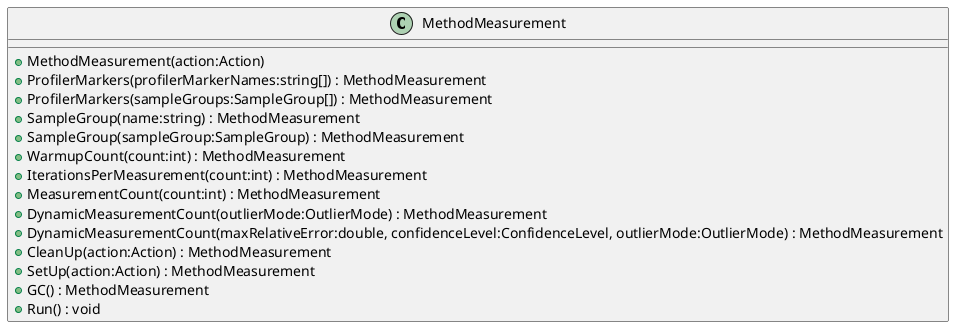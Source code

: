 @startuml
class MethodMeasurement {
    + MethodMeasurement(action:Action)
    + ProfilerMarkers(profilerMarkerNames:string[]) : MethodMeasurement
    + ProfilerMarkers(sampleGroups:SampleGroup[]) : MethodMeasurement
    + SampleGroup(name:string) : MethodMeasurement
    + SampleGroup(sampleGroup:SampleGroup) : MethodMeasurement
    + WarmupCount(count:int) : MethodMeasurement
    + IterationsPerMeasurement(count:int) : MethodMeasurement
    + MeasurementCount(count:int) : MethodMeasurement
    + DynamicMeasurementCount(outlierMode:OutlierMode) : MethodMeasurement
    + DynamicMeasurementCount(maxRelativeError:double, confidenceLevel:ConfidenceLevel, outlierMode:OutlierMode) : MethodMeasurement
    + CleanUp(action:Action) : MethodMeasurement
    + SetUp(action:Action) : MethodMeasurement
    + GC() : MethodMeasurement
    + Run() : void
}
@enduml
